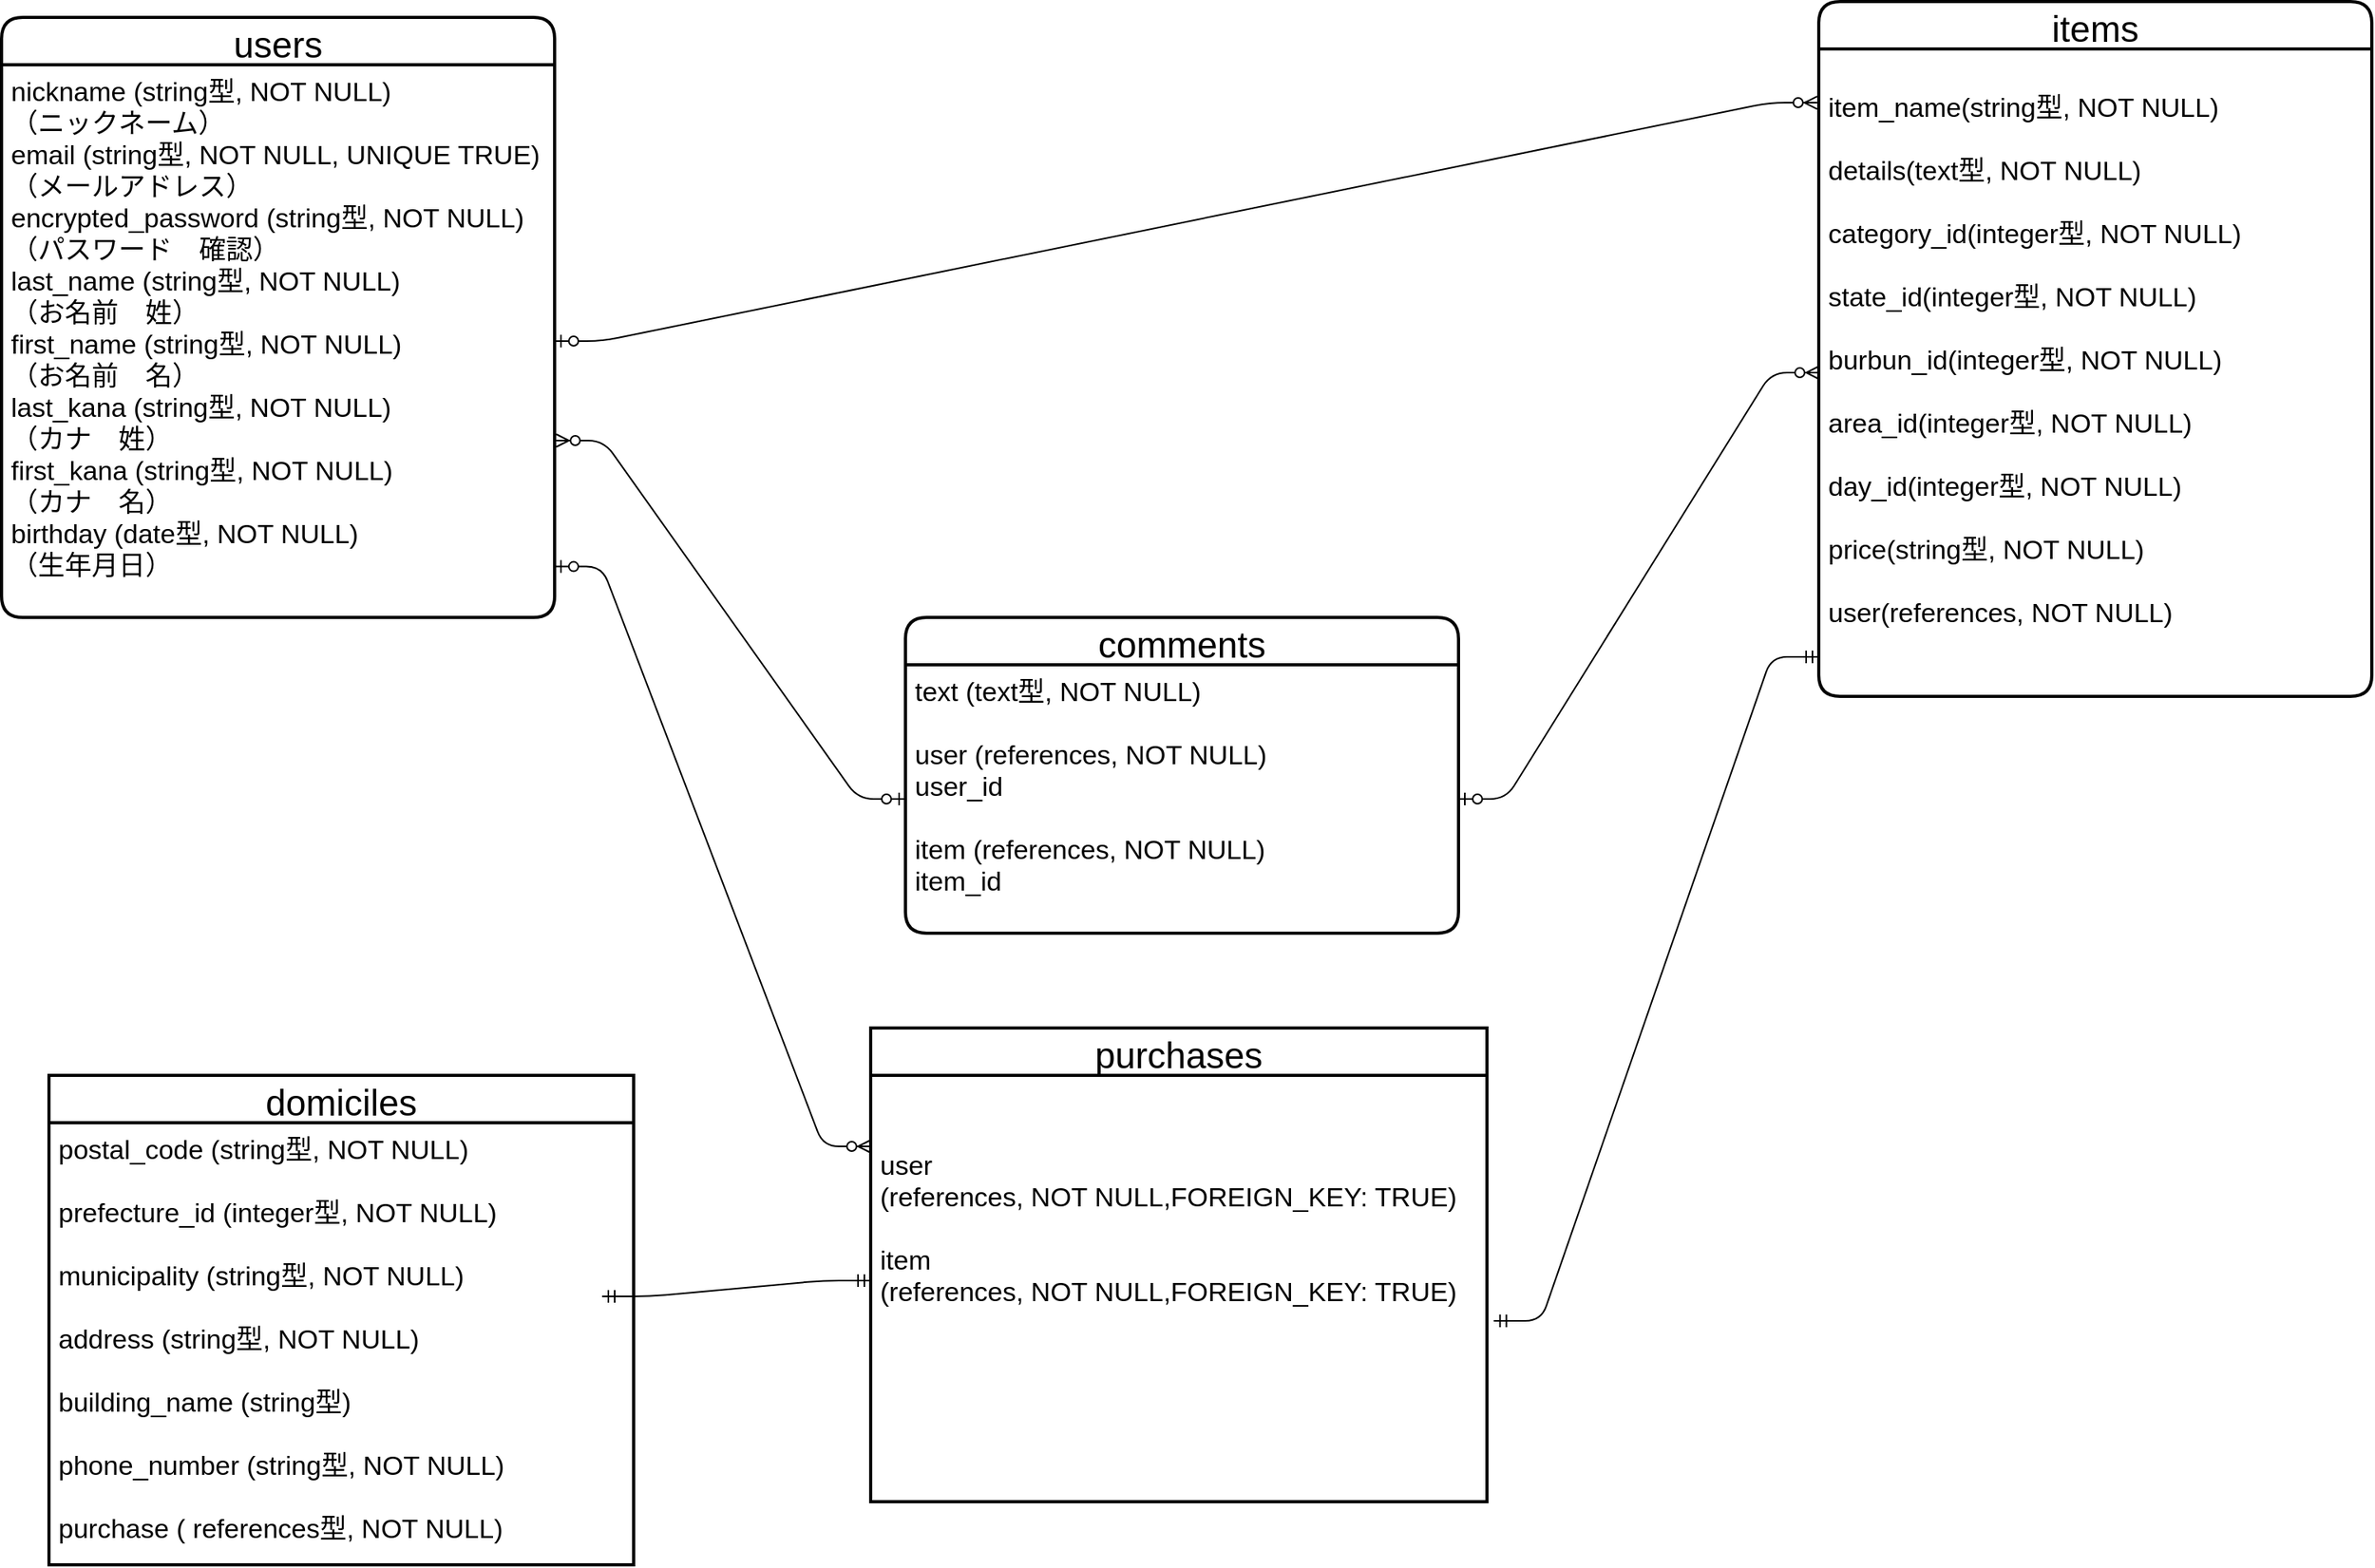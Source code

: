 <mxfile version="13.10.0" type="embed">
    <diagram id="eYEJpO8xNW3fcU3qhwMZ" name="ページ1">
        <mxGraphModel dx="728" dy="680" grid="1" gridSize="10" guides="1" tooltips="1" connect="1" arrows="1" fold="1" page="1" pageScale="1" pageWidth="1654" pageHeight="1169" math="0" shadow="0">
            <root>
                <mxCell id="0"/>
                <mxCell id="1" parent="0"/>
                <mxCell id="13" value="users" style="swimlane;childLayout=stackLayout;horizontal=1;startSize=30;horizontalStack=0;rounded=1;fontSize=23;fontStyle=0;strokeWidth=2;resizeParent=0;resizeLast=1;shadow=0;dashed=0;align=center;" parent="1" vertex="1">
                    <mxGeometry x="80" y="80" width="350" height="380" as="geometry"/>
                </mxCell>
                <mxCell id="14" value="nickname (string型, NOT NULL)&#10;（ニックネーム）&#10;email (string型, NOT NULL, UNIQUE TRUE)&#10;（メールアドレス）&#10;encrypted_password (string型, NOT NULL)&#10;（パスワード　確認）&#10;last_name (string型, NOT NULL)&#10;（お名前　姓）&#10;first_name (string型, NOT NULL)&#10;（お名前　名）&#10;last_kana (string型, NOT NULL)&#10;（カナ　姓）&#10;first_kana (string型, NOT NULL)&#10;（カナ　名）&#10;birthday (date型, NOT NULL)&#10;（生年月日）" style="align=left;strokeColor=none;fillColor=none;spacingLeft=4;fontSize=17;verticalAlign=top;resizable=0;rotatable=0;part=1;" parent="13" vertex="1">
                    <mxGeometry y="30" width="350" height="350" as="geometry"/>
                </mxCell>
                <mxCell id="15" value="items" style="swimlane;childLayout=stackLayout;horizontal=1;startSize=30;horizontalStack=0;rounded=1;fontSize=23;fontStyle=0;strokeWidth=2;resizeParent=0;resizeLast=1;shadow=0;dashed=0;align=center;" parent="1" vertex="1">
                    <mxGeometry x="1230" y="70" width="350" height="440" as="geometry"/>
                </mxCell>
                <mxCell id="16" value="&#10;item_name(string型, NOT NULL)&#10;&#10;details(text型, NOT NULL)&#10;&#10;category_id(integer型, NOT NULL)&#10;&#10;state_id(integer型, NOT NULL)&#10;&#10;burbun_id(integer型, NOT NULL)&#10;&#10;area_id(integer型, NOT NULL)&#10;&#10;day_id(integer型, NOT NULL)&#10;&#10;price(string型, NOT NULL)&#10;&#10;user(references, NOT NULL)&#10;" style="align=left;strokeColor=none;fillColor=none;spacingLeft=4;fontSize=17;verticalAlign=top;resizable=0;rotatable=0;part=1;" parent="15" vertex="1">
                    <mxGeometry y="30" width="350" height="410" as="geometry"/>
                </mxCell>
                <mxCell id="17" value="comments" style="swimlane;childLayout=stackLayout;horizontal=1;startSize=30;horizontalStack=0;rounded=1;fontSize=23;fontStyle=0;strokeWidth=2;resizeParent=0;resizeLast=1;shadow=0;dashed=0;align=center;" parent="1" vertex="1">
                    <mxGeometry x="652" y="460" width="350" height="200" as="geometry"/>
                </mxCell>
                <mxCell id="18" value="text (text型, NOT NULL)&#10;&#10;user (references, NOT NULL)&#10;user_id&#10;&#10;item (references, NOT NULL)&#10;item_id&#10;&#10;" style="align=left;strokeColor=none;fillColor=none;spacingLeft=4;fontSize=17;verticalAlign=top;resizable=0;rotatable=0;part=1;" parent="17" vertex="1">
                    <mxGeometry y="30" width="350" height="170" as="geometry"/>
                </mxCell>
                <mxCell id="19" value="purchases" style="swimlane;childLayout=stackLayout;horizontal=1;startSize=30;horizontalStack=0;rounded=1;fontSize=23;fontStyle=0;strokeWidth=2;resizeParent=0;resizeLast=1;shadow=0;dashed=0;align=center;arcSize=0;" parent="1" vertex="1">
                    <mxGeometry x="630" y="720" width="390" height="300" as="geometry"/>
                </mxCell>
                <mxCell id="20" value="&#10;&#10;user &#10;(references, NOT NULL,FOREIGN_KEY: TRUE)&#10;&#10;item&#10;(references, NOT NULL,FOREIGN_KEY: TRUE)&#10;&#10;&#10;" style="align=left;strokeColor=none;fillColor=none;spacingLeft=4;fontSize=17;verticalAlign=top;resizable=0;rotatable=0;part=1;" parent="19" vertex="1">
                    <mxGeometry y="30" width="390" height="270" as="geometry"/>
                </mxCell>
                <mxCell id="37" value="domiciles" style="swimlane;childLayout=stackLayout;horizontal=1;startSize=30;horizontalStack=0;rounded=1;fontSize=23;fontStyle=0;strokeWidth=2;resizeParent=0;resizeLast=1;shadow=0;dashed=0;align=center;arcSize=0;" parent="1" vertex="1">
                    <mxGeometry x="110" y="750" width="370" height="310" as="geometry"/>
                </mxCell>
                <mxCell id="38" value="postal_code (string型, NOT NULL)&#10; &#10;prefecture_id (integer型, NOT NULL)&#10;&#10;municipality (string型, NOT NULL)&#10;&#10;address (string型, NOT NULL)&#10;&#10;building_name (string型)&#10;&#10;phone_number (string型, NOT NULL)&#10;&#10;purchase ( references型, NOT NULL)&#10;&#10;&#10;&#10;" style="align=left;strokeColor=none;fillColor=none;spacingLeft=4;fontSize=17;verticalAlign=top;resizable=0;rotatable=0;part=1;" parent="37" vertex="1">
                    <mxGeometry y="30" width="370" height="280" as="geometry"/>
                </mxCell>
                <mxCell id="42" value="" style="edgeStyle=entityRelationEdgeStyle;fontSize=12;html=1;endArrow=ERzeroToMany;startArrow=ERzeroToOne;entryX=-0.003;entryY=0.083;entryDx=0;entryDy=0;entryPerimeter=0;" parent="1" source="14" target="16" edge="1">
                    <mxGeometry width="100" height="100" relative="1" as="geometry">
                        <mxPoint x="827" y="170" as="sourcePoint"/>
                        <mxPoint x="1237" y="150" as="targetPoint"/>
                    </mxGeometry>
                </mxCell>
                <mxCell id="45" value="" style="edgeStyle=entityRelationEdgeStyle;fontSize=12;html=1;endArrow=ERzeroToMany;startArrow=ERzeroToOne;exitX=1;exitY=0.908;exitDx=0;exitDy=0;entryX=0;entryY=0.25;entryDx=0;entryDy=0;exitPerimeter=0;" parent="1" source="14" target="19" edge="1">
                    <mxGeometry width="100" height="100" relative="1" as="geometry">
                        <mxPoint x="410" y="300" as="sourcePoint"/>
                        <mxPoint x="720" y="710" as="targetPoint"/>
                    </mxGeometry>
                </mxCell>
                <mxCell id="47" value="" style="edgeStyle=entityRelationEdgeStyle;fontSize=12;html=1;endArrow=ERmandOne;startArrow=ERmandOne;" parent="1" edge="1">
                    <mxGeometry width="100" height="100" relative="1" as="geometry">
                        <mxPoint x="460" y="890" as="sourcePoint"/>
                        <mxPoint x="630" y="880" as="targetPoint"/>
                    </mxGeometry>
                </mxCell>
                <mxCell id="50" value="" style="edgeStyle=entityRelationEdgeStyle;fontSize=12;html=1;endArrow=ERmandOne;startArrow=ERmandOne;exitX=1.011;exitY=0.576;exitDx=0;exitDy=0;exitPerimeter=0;" parent="1" source="20" edge="1">
                    <mxGeometry width="100" height="100" relative="1" as="geometry">
                        <mxPoint x="1130" y="585" as="sourcePoint"/>
                        <mxPoint x="1230" y="485" as="targetPoint"/>
                    </mxGeometry>
                </mxCell>
                <mxCell id="51" value="" style="edgeStyle=entityRelationEdgeStyle;fontSize=12;html=1;endArrow=ERzeroToMany;startArrow=ERzeroToOne;entryX=1.003;entryY=0.68;entryDx=0;entryDy=0;entryPerimeter=0;" parent="1" source="18" target="14" edge="1">
                    <mxGeometry width="100" height="100" relative="1" as="geometry">
                        <mxPoint x="470" y="660" as="sourcePoint"/>
                        <mxPoint x="570" y="560" as="targetPoint"/>
                    </mxGeometry>
                </mxCell>
                <mxCell id="52" value="" style="edgeStyle=entityRelationEdgeStyle;fontSize=12;html=1;endArrow=ERzeroToMany;startArrow=ERzeroToOne;entryX=0;entryY=0.5;entryDx=0;entryDy=0;exitX=1;exitY=0.5;exitDx=0;exitDy=0;" parent="1" source="18" target="16" edge="1">
                    <mxGeometry width="100" height="100" relative="1" as="geometry">
                        <mxPoint x="1090" y="460" as="sourcePoint"/>
                        <mxPoint x="1190" y="360" as="targetPoint"/>
                    </mxGeometry>
                </mxCell>
            </root>
        </mxGraphModel>
    </diagram>
</mxfile>